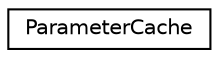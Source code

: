 digraph "Graphical Class Hierarchy"
{
  edge [fontname="Helvetica",fontsize="10",labelfontname="Helvetica",labelfontsize="10"];
  node [fontname="Helvetica",fontsize="10",shape=record];
  rankdir="LR";
  Node0 [label="ParameterCache",height=0.2,width=0.4,color="black", fillcolor="white", style="filled",URL="$class_parameter_cache.html"];
}
